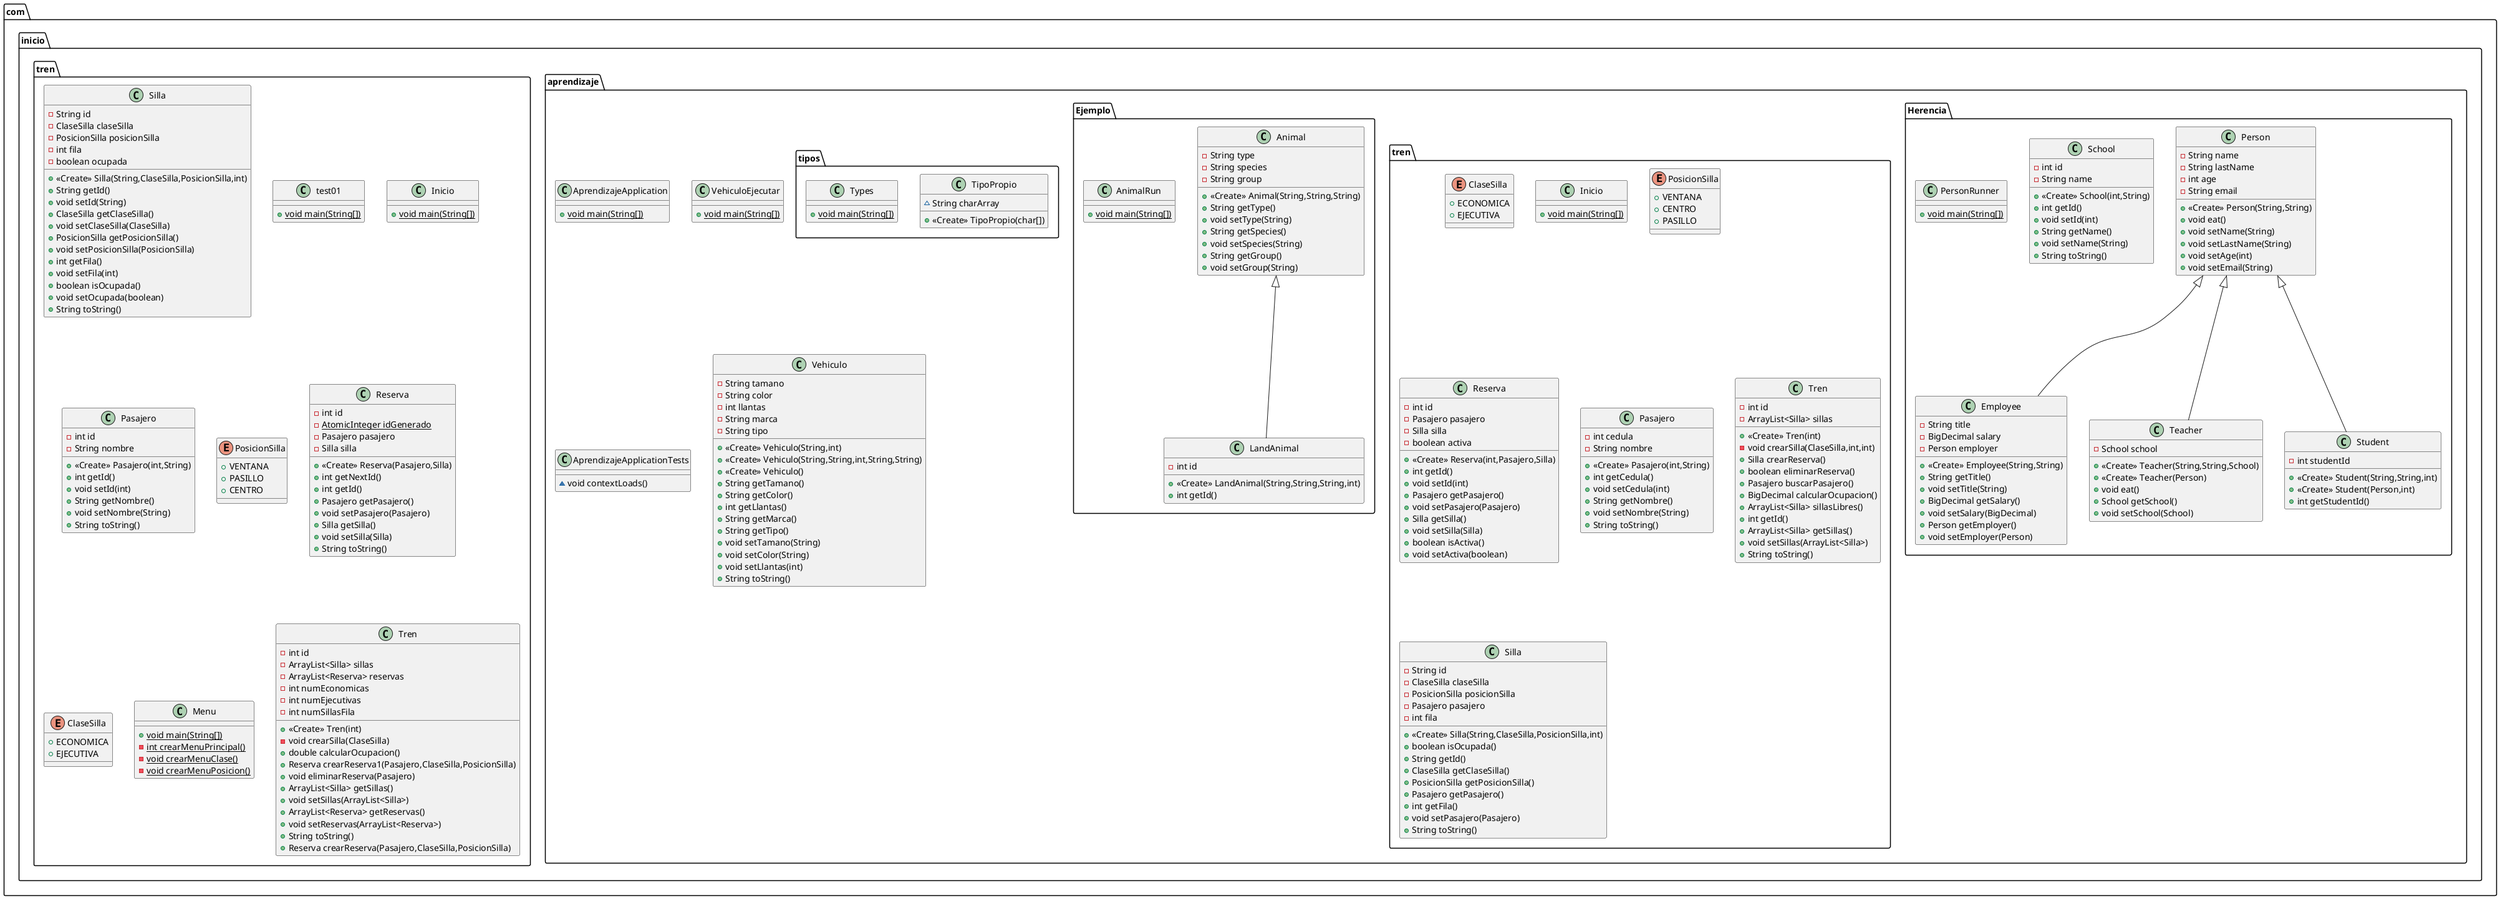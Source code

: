 @startuml
class com.inicio.aprendizaje.Herencia.Person {
- String name
- String lastName
- int age
- String email
+ <<Create>> Person(String,String)
+ void eat()
+ void setName(String)
+ void setLastName(String)
+ void setAge(int)
+ void setEmail(String)
}
class com.inicio.aprendizaje.Herencia.School {
- int id
- String name
+ <<Create>> School(int,String)
+ int getId()
+ void setId(int)
+ String getName()
+ void setName(String)
+ String toString()
}
class com.inicio.tren.Silla {
- String id
- ClaseSilla claseSilla
- PosicionSilla posicionSilla
- int fila
- boolean ocupada
+ <<Create>> Silla(String,ClaseSilla,PosicionSilla,int)
+ String getId()
+ void setId(String)
+ ClaseSilla getClaseSilla()
+ void setClaseSilla(ClaseSilla)
+ PosicionSilla getPosicionSilla()
+ void setPosicionSilla(PosicionSilla)
+ int getFila()
+ void setFila(int)
+ boolean isOcupada()
+ void setOcupada(boolean)
+ String toString()
}
enum com.inicio.aprendizaje.tren.ClaseSilla {
+  ECONOMICA
+  EJECUTIVA
}
class com.inicio.tren.test01 {
+ {static} void main(String[])
}
class com.inicio.aprendizaje.Ejemplo.Animal {
- String type
- String species
- String group
+ <<Create>> Animal(String,String,String)
+ String getType()
+ void setType(String)
+ String getSpecies()
+ void setSpecies(String)
+ String getGroup()
+ void setGroup(String)
}
class com.inicio.aprendizaje.tren.Inicio {
+ {static} void main(String[])
}
class com.inicio.tren.Inicio {
+ {static} void main(String[])
}
class com.inicio.aprendizaje.Ejemplo.AnimalRun {
+ {static} void main(String[])
}
class com.inicio.aprendizaje.Ejemplo.LandAnimal {
- int id
+ <<Create>> LandAnimal(String,String,String,int)
+ int getId()
}
class com.inicio.tren.Pasajero {
- int id
- String nombre
+ <<Create>> Pasajero(int,String)
+ int getId()
+ void setId(int)
+ String getNombre()
+ void setNombre(String)
+ String toString()
}
enum com.inicio.tren.PosicionSilla {
+  VENTANA
+  PASILLO
+  CENTRO
}
class com.inicio.aprendizaje.Herencia.PersonRunner {
+ {static} void main(String[])
}
enum com.inicio.aprendizaje.tren.PosicionSilla {
+  VENTANA
+  CENTRO
+  PASILLO
}
class com.inicio.aprendizaje.Herencia.Employee {
- String title
- BigDecimal salary
- Person employer
+ <<Create>> Employee(String,String)
+ String getTitle()
+ void setTitle(String)
+ BigDecimal getSalary()
+ void setSalary(BigDecimal)
+ Person getEmployer()
+ void setEmployer(Person)
}
class com.inicio.aprendizaje.AprendizajeApplication {
+ {static} void main(String[])
}
class com.inicio.aprendizaje.VehiculoEjecutar {
+ {static} void main(String[])
}
class com.inicio.aprendizaje.tren.Reserva {
- int id
- Pasajero pasajero
- Silla silla
- boolean activa
+ <<Create>> Reserva(int,Pasajero,Silla)
+ int getId()
+ void setId(int)
+ Pasajero getPasajero()
+ void setPasajero(Pasajero)
+ Silla getSilla()
+ void setSilla(Silla)
+ boolean isActiva()
+ void setActiva(boolean)
}
class com.inicio.aprendizaje.Herencia.Teacher {
- School school
+ <<Create>> Teacher(String,String,School)
+ <<Create>> Teacher(Person)
+ void eat()
+ School getSchool()
+ void setSchool(School)
}
class com.inicio.aprendizaje.AprendizajeApplicationTests {
~ void contextLoads()
}
class com.inicio.aprendizaje.tren.Pasajero {
- int cedula
- String nombre
+ <<Create>> Pasajero(int,String)
+ int getCedula()
+ void setCedula(int)
+ String getNombre()
+ void setNombre(String)
+ String toString()
}
class com.inicio.tren.Reserva {
- int id
- {static} AtomicInteger idGenerado
- Pasajero pasajero
- Silla silla
+ <<Create>> Reserva(Pasajero,Silla)
+ int getNextId()
+ int getId()
+ Pasajero getPasajero()
+ void setPasajero(Pasajero)
+ Silla getSilla()
+ void setSilla(Silla)
+ String toString()
}
class com.inicio.aprendizaje.tren.Tren {
- int id
- ArrayList<Silla> sillas
+ <<Create>> Tren(int)
- void crearSilla(ClaseSilla,int,int)
+ Silla crearReserva()
+ boolean eliminarReserva()
+ Pasajero buscarPasajero()
+ BigDecimal calcularOcupacion()
+ ArrayList<Silla> sillasLibres()
+ int getId()
+ ArrayList<Silla> getSillas()
+ void setSillas(ArrayList<Silla>)
+ String toString()
}
class com.inicio.aprendizaje.Herencia.Student {
- int studentId
+ <<Create>> Student(String,String,int)
+ <<Create>> Student(Person,int)
+ int getStudentId()
}
enum com.inicio.tren.ClaseSilla {
+  ECONOMICA
+  EJECUTIVA
}
class com.inicio.tren.Menu {
+ {static} void main(String[])
- {static} int crearMenuPrincipal()
- {static} void crearMenuClase()
- {static} void crearMenuPosicion()
}
class com.inicio.aprendizaje.tipos.TipoPropio {
~ String charArray
+ <<Create>> TipoPropio(char[])
}
class com.inicio.aprendizaje.tren.Silla {
- String id
- ClaseSilla claseSilla
- PosicionSilla posicionSilla
- Pasajero pasajero
- int fila
+ <<Create>> Silla(String,ClaseSilla,PosicionSilla,int)
+ boolean isOcupada()
+ String getId()
+ ClaseSilla getClaseSilla()
+ PosicionSilla getPosicionSilla()
+ Pasajero getPasajero()
+ int getFila()
+ void setPasajero(Pasajero)
+ String toString()
}
class com.inicio.tren.Tren {
- int id
- ArrayList<Silla> sillas
- ArrayList<Reserva> reservas
- int numEconomicas
- int numEjecutivas
- int numSillasFila
+ <<Create>> Tren(int)
- void crearSilla(ClaseSilla)
+ double calcularOcupacion()
+ Reserva crearReserva1(Pasajero,ClaseSilla,PosicionSilla)
+ void eliminarReserva(Pasajero)
+ ArrayList<Silla> getSillas()
+ void setSillas(ArrayList<Silla>)
+ ArrayList<Reserva> getReservas()
+ void setReservas(ArrayList<Reserva>)
+ String toString()
+ Reserva crearReserva(Pasajero,ClaseSilla,PosicionSilla)
}
class com.inicio.aprendizaje.Vehiculo {
- String tamano
- String color
- int llantas
- String marca
- String tipo
+ <<Create>> Vehiculo(String,int)
+ <<Create>> Vehiculo(String,String,int,String,String)
+ <<Create>> Vehiculo()
+ String getTamano()
+ String getColor()
+ int getLlantas()
+ String getMarca()
+ String getTipo()
+ void setTamano(String)
+ void setColor(String)
+ void setLlantas(int)
+ String toString()
}
class com.inicio.aprendizaje.tipos.Types {
+ {static} void main(String[])
}


com.inicio.aprendizaje.Ejemplo.Animal <|-- com.inicio.aprendizaje.Ejemplo.LandAnimal
com.inicio.aprendizaje.Herencia.Person <|-- com.inicio.aprendizaje.Herencia.Employee
com.inicio.aprendizaje.Herencia.Person <|-- com.inicio.aprendizaje.Herencia.Teacher
com.inicio.aprendizaje.Herencia.Person <|-- com.inicio.aprendizaje.Herencia.Student
@enduml